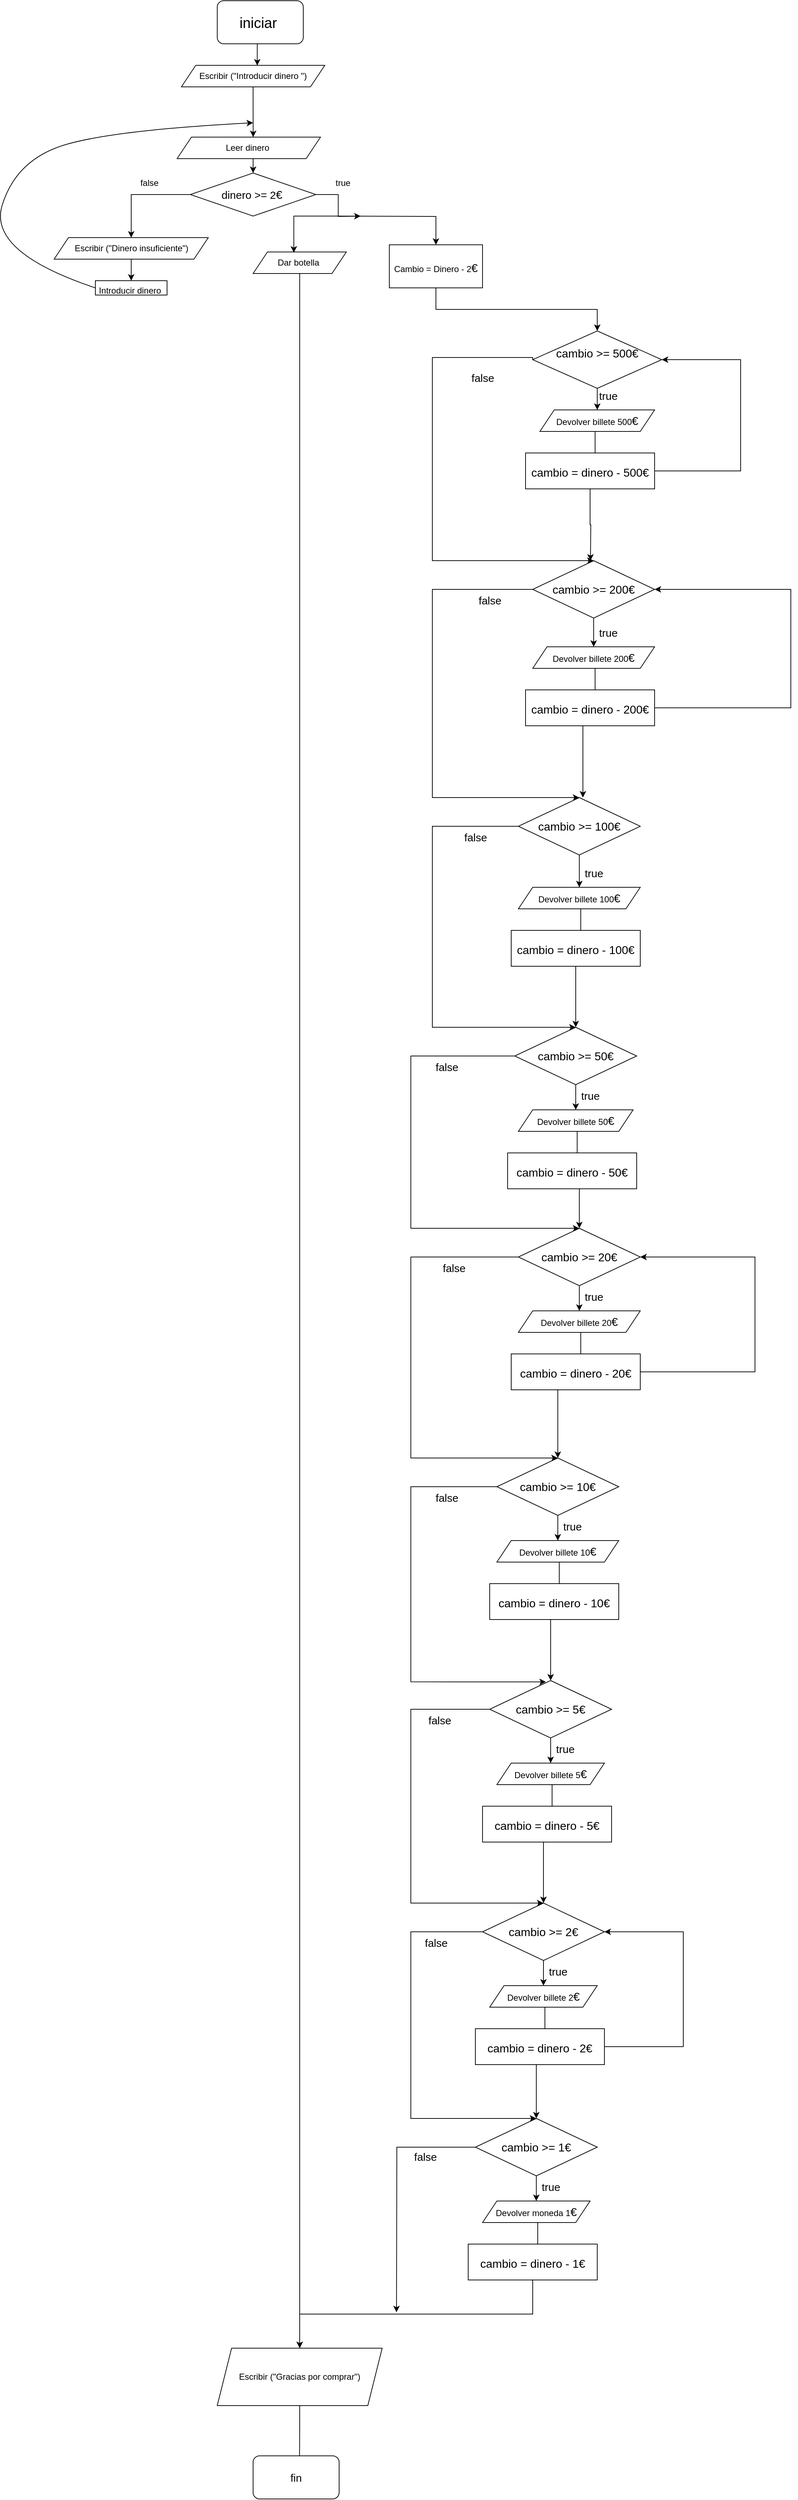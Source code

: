 <mxfile version="20.3.3" type="github">
  <diagram id="sttQ9vXUCq9UvJe0Id4P" name="Página-1">
    <mxGraphModel dx="981" dy="1677" grid="1" gridSize="10" guides="1" tooltips="1" connect="1" arrows="1" fold="1" page="1" pageScale="1" pageWidth="827" pageHeight="1169" math="0" shadow="0">
      <root>
        <mxCell id="0" />
        <mxCell id="1" parent="0" />
        <mxCell id="5afcZ3_Ja8RxjOa46S36-48" style="edgeStyle=orthogonalEdgeStyle;rounded=0;orthogonalLoop=1;jettySize=auto;html=1;exitX=0.5;exitY=1;exitDx=0;exitDy=0;entryX=0.529;entryY=0.01;entryDx=0;entryDy=0;entryPerimeter=0;fontSize=15;" parent="1" source="cwpP_aH2PxJBFw5BAHNS-1" target="5afcZ3_Ja8RxjOa46S36-45" edge="1">
          <mxGeometry relative="1" as="geometry" />
        </mxCell>
        <mxCell id="cwpP_aH2PxJBFw5BAHNS-1" value="&lt;font style=&quot;font-size: 20px;&quot;&gt;iniciar&amp;nbsp;&lt;/font&gt;" style="rounded=1;whiteSpace=wrap;html=1;" parent="1" vertex="1">
          <mxGeometry x="370" y="-80" width="120" height="60" as="geometry" />
        </mxCell>
        <mxCell id="5afcZ3_Ja8RxjOa46S36-56" style="edgeStyle=orthogonalEdgeStyle;rounded=0;orthogonalLoop=1;jettySize=auto;html=1;exitX=0.5;exitY=1;exitDx=0;exitDy=0;entryX=0.5;entryY=0;entryDx=0;entryDy=0;fontSize=15;" parent="1" source="cwpP_aH2PxJBFw5BAHNS-3" target="5afcZ3_Ja8RxjOa46S36-55" edge="1">
          <mxGeometry relative="1" as="geometry" />
        </mxCell>
        <mxCell id="cwpP_aH2PxJBFw5BAHNS-3" value="Leer dinero&amp;nbsp;" style="shape=parallelogram;perimeter=parallelogramPerimeter;whiteSpace=wrap;html=1;fixedSize=1;" parent="1" vertex="1">
          <mxGeometry x="314" y="110" width="200" height="30" as="geometry" />
        </mxCell>
        <mxCell id="5afcZ3_Ja8RxjOa46S36-2" style="edgeStyle=orthogonalEdgeStyle;rounded=0;orthogonalLoop=1;jettySize=auto;html=1;exitX=0.5;exitY=1;exitDx=0;exitDy=0;entryX=0.437;entryY=0.033;entryDx=0;entryDy=0;entryPerimeter=0;" parent="1" target="5afcZ3_Ja8RxjOa46S36-1" edge="1">
          <mxGeometry relative="1" as="geometry">
            <mxPoint x="535" y="220" as="sourcePoint" />
            <Array as="points">
              <mxPoint x="477" y="220" />
            </Array>
          </mxGeometry>
        </mxCell>
        <mxCell id="5afcZ3_Ja8RxjOa46S36-4" style="edgeStyle=orthogonalEdgeStyle;rounded=0;orthogonalLoop=1;jettySize=auto;html=1;exitX=0.5;exitY=1;exitDx=0;exitDy=0;entryX=0.5;entryY=0;entryDx=0;entryDy=0;" parent="1" target="5afcZ3_Ja8RxjOa46S36-3" edge="1">
          <mxGeometry relative="1" as="geometry">
            <mxPoint x="535" y="220" as="sourcePoint" />
          </mxGeometry>
        </mxCell>
        <mxCell id="cwpP_aH2PxJBFw5BAHNS-13" value="&lt;span style=&quot;font-size: 12px;&quot;&gt;true&lt;/span&gt;" style="text;html=1;align=center;verticalAlign=middle;resizable=0;points=[];autosize=1;strokeColor=none;fillColor=none;fontSize=20;" parent="1" vertex="1">
          <mxGeometry x="525" y="150" width="40" height="40" as="geometry" />
        </mxCell>
        <mxCell id="cwpP_aH2PxJBFw5BAHNS-14" value="&lt;span style=&quot;font-size: 12px;&quot;&gt;false&lt;/span&gt;" style="text;html=1;align=center;verticalAlign=middle;resizable=0;points=[];autosize=1;strokeColor=none;fillColor=none;fontSize=20;" parent="1" vertex="1">
          <mxGeometry x="250" y="150" width="50" height="40" as="geometry" />
        </mxCell>
        <mxCell id="cwpP_aH2PxJBFw5BAHNS-23" style="edgeStyle=orthogonalEdgeStyle;rounded=0;orthogonalLoop=1;jettySize=auto;html=1;exitX=0.5;exitY=1;exitDx=0;exitDy=0;entryX=0.5;entryY=0;entryDx=0;entryDy=0;fontSize=12;" parent="1" source="cwpP_aH2PxJBFw5BAHNS-19" target="cwpP_aH2PxJBFw5BAHNS-22" edge="1">
          <mxGeometry relative="1" as="geometry" />
        </mxCell>
        <mxCell id="cwpP_aH2PxJBFw5BAHNS-19" value="Escribir (&quot;Dinero insuficiente&quot;)" style="shape=parallelogram;perimeter=parallelogramPerimeter;whiteSpace=wrap;html=1;fixedSize=1;fontSize=12;" parent="1" vertex="1">
          <mxGeometry x="142.5" y="250" width="215" height="30" as="geometry" />
        </mxCell>
        <mxCell id="cwpP_aH2PxJBFw5BAHNS-22" value="&lt;span style=&quot;font-size: 12px;&quot;&gt;Introducir dinero&amp;nbsp;&lt;/span&gt;" style="rounded=0;whiteSpace=wrap;html=1;fontSize=20;" parent="1" vertex="1">
          <mxGeometry x="200" y="310" width="100" height="20" as="geometry" />
        </mxCell>
        <mxCell id="cwpP_aH2PxJBFw5BAHNS-24" value="" style="curved=1;endArrow=classic;html=1;rounded=0;fontSize=12;exitX=0;exitY=0.5;exitDx=0;exitDy=0;" parent="1" source="cwpP_aH2PxJBFw5BAHNS-22" edge="1">
          <mxGeometry width="50" height="50" relative="1" as="geometry">
            <mxPoint x="320" y="280" as="sourcePoint" />
            <mxPoint x="420" y="90" as="targetPoint" />
            <Array as="points">
              <mxPoint x="50" y="270" />
              <mxPoint x="90" y="140" />
              <mxPoint x="230" y="100" />
            </Array>
          </mxGeometry>
        </mxCell>
        <mxCell id="5afcZ3_Ja8RxjOa46S36-125" style="edgeStyle=orthogonalEdgeStyle;rounded=0;orthogonalLoop=1;jettySize=auto;html=1;exitX=0.5;exitY=1;exitDx=0;exitDy=0;entryX=0.5;entryY=0;entryDx=0;entryDy=0;fontSize=15;" parent="1" source="5afcZ3_Ja8RxjOa46S36-1" target="5afcZ3_Ja8RxjOa46S36-124" edge="1">
          <mxGeometry relative="1" as="geometry" />
        </mxCell>
        <mxCell id="5afcZ3_Ja8RxjOa46S36-1" value="Dar botella&amp;nbsp;" style="shape=parallelogram;perimeter=parallelogramPerimeter;whiteSpace=wrap;html=1;fixedSize=1;fontSize=12;" parent="1" vertex="1">
          <mxGeometry x="420" y="270" width="130" height="30" as="geometry" />
        </mxCell>
        <mxCell id="XRcD0gCvV3EUyMwtz9QI-1" style="edgeStyle=orthogonalEdgeStyle;rounded=0;orthogonalLoop=1;jettySize=auto;html=1;exitX=0.5;exitY=1;exitDx=0;exitDy=0;entryX=0.5;entryY=0;entryDx=0;entryDy=0;" edge="1" parent="1" source="5afcZ3_Ja8RxjOa46S36-3" target="5afcZ3_Ja8RxjOa46S36-60">
          <mxGeometry relative="1" as="geometry" />
        </mxCell>
        <mxCell id="5afcZ3_Ja8RxjOa46S36-3" value="&lt;span style=&quot;font-size: 12px;&quot;&gt;Cambio = Dinero - 2&lt;/span&gt;&lt;span style=&quot;font-family: Arial; font-size: 16px;&quot;&gt;€&lt;/span&gt;" style="rounded=0;whiteSpace=wrap;html=1;fontSize=20;" parent="1" vertex="1">
          <mxGeometry x="610" y="260" width="130" height="60" as="geometry" />
        </mxCell>
        <mxCell id="5afcZ3_Ja8RxjOa46S36-54" style="edgeStyle=orthogonalEdgeStyle;rounded=0;orthogonalLoop=1;jettySize=auto;html=1;exitX=0.5;exitY=1;exitDx=0;exitDy=0;entryX=0.539;entryY=0.186;entryDx=0;entryDy=0;entryPerimeter=0;fontSize=15;" parent="1" source="5afcZ3_Ja8RxjOa46S36-39" target="5afcZ3_Ja8RxjOa46S36-49" edge="1">
          <mxGeometry relative="1" as="geometry" />
        </mxCell>
        <mxCell id="5afcZ3_Ja8RxjOa46S36-39" value="Devolver billete 500&lt;span style=&quot;font-family: Arial; font-size: 16px;&quot;&gt;€&lt;/span&gt;" style="shape=parallelogram;perimeter=parallelogramPerimeter;whiteSpace=wrap;html=1;fixedSize=1;fontSize=12;" parent="1" vertex="1">
          <mxGeometry x="820" y="490" width="160" height="30" as="geometry" />
        </mxCell>
        <mxCell id="5afcZ3_Ja8RxjOa46S36-47" style="edgeStyle=orthogonalEdgeStyle;rounded=0;orthogonalLoop=1;jettySize=auto;html=1;exitX=0.5;exitY=1;exitDx=0;exitDy=0;fontSize=15;" parent="1" source="5afcZ3_Ja8RxjOa46S36-45" edge="1">
          <mxGeometry relative="1" as="geometry">
            <mxPoint x="420.143" y="110" as="targetPoint" />
          </mxGeometry>
        </mxCell>
        <mxCell id="5afcZ3_Ja8RxjOa46S36-45" value="Escribir (&quot;Introducir dinero &quot;)" style="shape=parallelogram;perimeter=parallelogramPerimeter;whiteSpace=wrap;html=1;fixedSize=1;" parent="1" vertex="1">
          <mxGeometry x="320" y="10" width="200" height="30" as="geometry" />
        </mxCell>
        <mxCell id="5afcZ3_Ja8RxjOa46S36-129" style="edgeStyle=orthogonalEdgeStyle;rounded=0;orthogonalLoop=1;jettySize=auto;html=1;exitX=0.5;exitY=1;exitDx=0;exitDy=0;fontSize=15;" parent="1" source="5afcZ3_Ja8RxjOa46S36-49" edge="1">
          <mxGeometry relative="1" as="geometry">
            <mxPoint x="890.529" y="700" as="targetPoint" />
          </mxGeometry>
        </mxCell>
        <mxCell id="XRcD0gCvV3EUyMwtz9QI-2" style="edgeStyle=orthogonalEdgeStyle;rounded=0;orthogonalLoop=1;jettySize=auto;html=1;exitX=1;exitY=0.5;exitDx=0;exitDy=0;entryX=1;entryY=0.5;entryDx=0;entryDy=0;" edge="1" parent="1" source="5afcZ3_Ja8RxjOa46S36-49" target="5afcZ3_Ja8RxjOa46S36-60">
          <mxGeometry relative="1" as="geometry">
            <Array as="points">
              <mxPoint x="1100" y="575" />
              <mxPoint x="1100" y="420" />
            </Array>
          </mxGeometry>
        </mxCell>
        <mxCell id="5afcZ3_Ja8RxjOa46S36-49" value="&lt;span id=&quot;docs-internal-guid-c6372280-7fff-ea43-9687-3bab6734c77f&quot;&gt;&lt;span style=&quot;font-size: 12pt; font-family: Arial; background-color: transparent; font-variant-numeric: normal; font-variant-east-asian: normal; vertical-align: baseline;&quot;&gt;cambio = dinero - 500&lt;/span&gt;&lt;/span&gt;&lt;span style=&quot;font-family: Arial; font-size: 16px;&quot;&gt;€&lt;/span&gt;" style="rounded=0;whiteSpace=wrap;html=1;fontSize=20;" parent="1" vertex="1">
          <mxGeometry x="800" y="550" width="180" height="50" as="geometry" />
        </mxCell>
        <mxCell id="5afcZ3_Ja8RxjOa46S36-57" style="edgeStyle=orthogonalEdgeStyle;rounded=0;orthogonalLoop=1;jettySize=auto;html=1;exitX=1;exitY=0.5;exitDx=0;exitDy=0;fontSize=15;" parent="1" source="5afcZ3_Ja8RxjOa46S36-55" edge="1">
          <mxGeometry relative="1" as="geometry">
            <mxPoint x="570" y="220" as="targetPoint" />
          </mxGeometry>
        </mxCell>
        <mxCell id="5afcZ3_Ja8RxjOa46S36-59" style="edgeStyle=orthogonalEdgeStyle;rounded=0;orthogonalLoop=1;jettySize=auto;html=1;exitX=0;exitY=0.5;exitDx=0;exitDy=0;entryX=0.5;entryY=0;entryDx=0;entryDy=0;fontSize=15;" parent="1" source="5afcZ3_Ja8RxjOa46S36-55" target="cwpP_aH2PxJBFw5BAHNS-19" edge="1">
          <mxGeometry relative="1" as="geometry" />
        </mxCell>
        <mxCell id="5afcZ3_Ja8RxjOa46S36-55" value="dinero &amp;gt;= 2&lt;span style=&quot;font-family: Arial; font-size: 16px;&quot;&gt;€&lt;/span&gt;&amp;nbsp;" style="rhombus;whiteSpace=wrap;html=1;fontSize=15;" parent="1" vertex="1">
          <mxGeometry x="332.5" y="160" width="175" height="60" as="geometry" />
        </mxCell>
        <mxCell id="5afcZ3_Ja8RxjOa46S36-64" style="edgeStyle=orthogonalEdgeStyle;rounded=0;orthogonalLoop=1;jettySize=auto;html=1;exitX=0.5;exitY=1;exitDx=0;exitDy=0;entryX=0.5;entryY=0;entryDx=0;entryDy=0;fontSize=15;" parent="1" source="5afcZ3_Ja8RxjOa46S36-60" target="5afcZ3_Ja8RxjOa46S36-39" edge="1">
          <mxGeometry relative="1" as="geometry" />
        </mxCell>
        <mxCell id="5afcZ3_Ja8RxjOa46S36-138" style="edgeStyle=orthogonalEdgeStyle;rounded=0;orthogonalLoop=1;jettySize=auto;html=1;exitX=0;exitY=0.5;exitDx=0;exitDy=0;fontSize=15;entryX=0.5;entryY=0;entryDx=0;entryDy=0;" parent="1" source="5afcZ3_Ja8RxjOa46S36-60" target="5afcZ3_Ja8RxjOa46S36-69" edge="1">
          <mxGeometry relative="1" as="geometry">
            <mxPoint x="690" y="790" as="targetPoint" />
            <Array as="points">
              <mxPoint x="670" y="417" />
              <mxPoint x="670" y="700" />
            </Array>
          </mxGeometry>
        </mxCell>
        <mxCell id="5afcZ3_Ja8RxjOa46S36-60" value="&lt;span style=&quot;font-family: Arial; font-size: 16px;&quot;&gt;cambio &amp;gt;= 500&lt;/span&gt;&lt;span id=&quot;docs-internal-guid-7b3b31d9-7fff-f5a7-69d7-16451cbd66a6&quot;&gt;&lt;span style=&quot;font-size: 12pt; font-family: Arial; background-color: transparent; font-variant-numeric: normal; font-variant-east-asian: normal; vertical-align: baseline;&quot;&gt;€&lt;/span&gt;&lt;/span&gt;&lt;span style=&quot;font-family: Arial; font-size: 16px;&quot;&gt;&lt;br&gt;&lt;/span&gt;&lt;span style=&quot;color: rgba(0, 0, 0, 0); font-family: monospace; font-size: 0px; text-align: start;&quot;&gt;%3CmxGraphModel%3E%3Croot%3E%3CmxCell%20id%3D%220%22%2F%3E%3CmxCell%20id%3D%221%22%20parent%3D%220%22%2F%3E%3CmxCell%20id%3D%222%22%20style%3D%22edgeStyle%3DorthogonalEdgeStyle%3Brounded%3D0%3BorthogonalLoop%3D1%3BjettySize%3Dauto%3Bhtml%3D1%3BexitX%3D0.5%3BexitY%3D1%3BexitDx%3D0%3BexitDy%3D0%3BentryX%3D0.539%3BentryY%3D0.186%3BentryDx%3D0%3BentryDy%3D0%3BentryPerimeter%3D0%3BfontSize%3D15%3B%22%20edge%3D%221%22%20source%3D%223%22%20target%3D%224%22%20parent%3D%221%22%3E%3CmxGeometry%20relative%3D%221%22%20as%3D%22geometry%22%2F%3E%3C%2FmxCell%3E%3CmxCell%20id%3D%223%22%20value%3D%22Devolver%20billete%2050%22%20style%3D%22shape%3Dparallelogram%3Bperimeter%3DparallelogramPerimeter%3BwhiteSpace%3Dwrap%3Bhtml%3D1%3BfixedSize%3D1%3BfontSize%3D12%3B%22%20vertex%3D%221%22%20parent%3D%221%22%3E%3CmxGeometry%20x%3D%22760%22%20y%3D%222725%22%20width%3D%22130%22%20height%3D%2230%22%20as%3D%22geometry%22%2F%3E%3C%2FmxCell%3E%3CmxCell%20id%3D%224%22%20value%3D%22%26lt%3Bspan%20id%3D%26quot%3Bdocs-internal-guid-c6372280-7fff-ea43-9687-3bab6734c77f%26quot%3B%26gt%3B%26lt%3Bspan%20style%3D%26quot%3Bfont-size%3A%2012pt%3B%20font-family%3A%20Arial%3B%20background-color%3A%20transparent%3B%20font-variant-numeric%3A%20normal%3B%20font-variant-east-asian%3A%20normal%3B%20vertical-align%3A%20baseline%3B%26quot%3B%26gt%3Bcambio%20%3D%20dinero%20-%2050%26lt%3B%2Fspan%26gt%3B%26lt%3B%2Fspan%26gt%3B%22%20style%3D%22rounded%3D0%3BwhiteSpace%3Dwrap%3Bhtml%3D1%3BfontSize%3D20%3B%22%20vertex%3D%221%22%20parent%3D%221%22%3E%3CmxGeometry%20x%3D%22730%22%20y%3D%222785%22%20width%3D%22180%22%20height%3D%2250%22%20as%3D%22geometry%22%2F%3E%3C%2FmxCell%3E%3CmxCell%20id%3D%225%22%20style%3D%22edgeStyle%3DorthogonalEdgeStyle%3Brounded%3D0%3BorthogonalLoop%3D1%3BjettySize%3Dauto%3Bhtml%3D1%3BexitX%3D0.5%3BexitY%3D1%3BexitDx%3D0%3BexitDy%3D0%3BentryX%3D0.5%3BentryY%3D0%3BentryDx%3D0%3BentryDy%3D0%3BfontSize%3D15%3B%22%20edge%3D%221%22%20source%3D%226%22%20target%3D%223%22%20parent%3D%221%22%3E%3CmxGeometry%20relative%3D%221%22%20as%3D%22geometry%22%2F%3E%3C%2FmxCell%3E%3CmxCell%20id%3D%226%22%20value%3D%22%26lt%3Bspan%20style%3D%26quot%3Bfont-family%3A%20Arial%3B%20font-size%3A%2016px%3B%26quot%3B%26gt%3Bcambio%20%26amp%3Bgt%3B%3D%2050%26lt%3B%2Fspan%26gt%3B%22%20style%3D%22rhombus%3BwhiteSpace%3Dwrap%3Bhtml%3D1%3BfontSize%3D15%3B%22%20vertex%3D%221%22%20parent%3D%221%22%3E%3CmxGeometry%20x%3D%22740%22%20y%3D%222610%22%20width%3D%22170%22%20height%3D%2280%22%20as%3D%22geometry%22%2F%3E%3C%2FmxCell%3E%3CmxCell%20id%3D%227%22%20value%3D%22true%22%20style%3D%22text%3Bhtml%3D1%3Balign%3Dcenter%3BverticalAlign%3Dmiddle%3Bresizable%3D0%3Bpoints%3D%5B%5D%3Bautosize%3D1%3BstrokeColor%3Dnone%3BfillColor%3Dnone%3BfontSize%3D15%3B%22%20vertex%3D%221%22%20parent%3D%221%22%3E%3CmxGeometry%20x%3D%22820%22%20y%3D%222690%22%20width%3D%2250%22%20height%3D%2230%22%20as%3D%22geometry%22%2F%3E%3C%2FmxCell%3E%3C%2Froot%3E%3C%2FmxGraphModel%3E&lt;/span&gt;&lt;span style=&quot;color: rgba(0, 0, 0, 0); font-family: monospace; font-size: 0px; text-align: start;&quot;&gt;%3CmxGraphModel%3E%3Croot%3E%3CmxCell%20id%3D%220%22%2F%3E%3CmxCell%20id%3D%221%22%20parent%3D%220%22%2F%3E%3CmxCell%20id%3D%222%22%20style%3D%22edgeStyle%3DorthogonalEdgeStyle%3Brounded%3D0%3BorthogonalLoop%3D1%3BjettySize%3Dauto%3Bhtml%3D1%3BexitX%3D0.5%3BexitY%3D1%3BexitDx%3D0%3BexitDy%3D0%3BentryX%3D0.539%3BentryY%3D0.186%3BentryDx%3D0%3BentryDy%3D0%3BentryPerimeter%3D0%3BfontSize%3D15%3B%22%20edge%3D%221%22%20source%3D%223%22%20target%3D%224%22%20parent%3D%221%22%3E%3CmxGeometry%20relative%3D%221%22%20as%3D%22geometry%22%2F%3E%3C%2FmxCell%3E%3CmxCell%20id%3D%223%22%20value%3D%22Devolver%20billete%2050%22%20style%3D%22shape%3Dparallelogram%3Bperimeter%3DparallelogramPerimeter%3BwhiteSpace%3Dwrap%3Bhtml%3D1%3BfixedSize%3D1%3BfontSize%3D12%3B%22%20vertex%3D%221%22%20parent%3D%221%22%3E%3CmxGeometry%20x%3D%22760%22%20y%3D%222725%22%20width%3D%22130%22%20height%3D%2230%22%20as%3D%22geometry%22%2F%3E%3C%2FmxCell%3E%3CmxCell%20id%3D%224%22%20value%3D%22%26lt%3Bspan%20id%3D%26quot%3Bdocs-internal-guid-c6372280-7fff-ea43-9687-3bab6734c77f%26quot%3B%26gt%3B%26lt%3Bspan%20style%3D%26quot%3Bfont-size%3A%2012pt%3B%20font-family%3A%20Arial%3B%20background-color%3A%20transparent%3B%20font-variant-numeric%3A%20normal%3B%20font-variant-east-asian%3A%20normal%3B%20vertical-align%3A%20baseline%3B%26quot%3B%26gt%3Bcambio%20%3D%20dinero%20-%2050%26lt%3B%2Fspan%26gt%3B%26lt%3B%2Fspan%26gt%3B%22%20style%3D%22rounded%3D0%3BwhiteSpace%3Dwrap%3Bhtml%3D1%3BfontSize%3D20%3B%22%20vertex%3D%221%22%20parent%3D%221%22%3E%3CmxGeometry%20x%3D%22730%22%20y%3D%222785%22%20width%3D%22180%22%20height%3D%2250%22%20as%3D%22geometry%22%2F%3E%3C%2FmxCell%3E%3CmxCell%20id%3D%225%22%20style%3D%22edgeStyle%3DorthogonalEdgeStyle%3Brounded%3D0%3BorthogonalLoop%3D1%3BjettySize%3Dauto%3Bhtml%3D1%3BexitX%3D0.5%3BexitY%3D1%3BexitDx%3D0%3BexitDy%3D0%3BentryX%3D0.5%3BentryY%3D0%3BentryDx%3D0%3BentryDy%3D0%3BfontSize%3D15%3B%22%20edge%3D%221%22%20source%3D%226%22%20target%3D%223%22%20parent%3D%221%22%3E%3CmxGeometry%20relative%3D%221%22%20as%3D%22geometry%22%2F%3E%3C%2FmxCell%3E%3CmxCell%20id%3D%226%22%20value%3D%22%26lt%3Bspan%20style%3D%26quot%3Bfont-family%3A%20Arial%3B%20font-size%3A%2016px%3B%26quot%3B%26gt%3Bcambio%20%26amp%3Bgt%3B%3D%2050%26lt%3B%2Fspan%26gt%3B%22%20style%3D%22rhombus%3BwhiteSpace%3Dwrap%3Bhtml%3D1%3BfontSize%3D15%3B%22%20vertex%3D%221%22%20parent%3D%221%22%3E%3CmxGeometry%20x%3D%22740%22%20y%3D%222610%22%20width%3D%22170%22%20height%3D%2280%22%20as%3D%22geometry%22%2F%3E%3C%2FmxCell%3E%3CmxCell%20id%3D%227%22%20value%3D%22true%22%20style%3D%22text%3Bhtml%3D1%3Balign%3Dcenter%3BverticalAlign%3Dmiddle%3Bresizable%3D0%3Bpoints%3D%5B%5D%3Bautosize%3D1%3BstrokeColor%3Dnone%3BfillColor%3Dnone%3BfontSize%3D15%3B%22%20vertex%3D%221%22%20parent%3D%221%22%3E%3CmxGeometry%20x%3D%22820%22%20y%3D%222690%22%20width%3D%2250%22%20height%3D%2230%22%20as%3D%22geometry%22%2F%3E%3C%2FmxCell%3E%3C%2Froot%3E%3C%2FmxGraphModel%3E&lt;/span&gt;" style="rhombus;whiteSpace=wrap;html=1;fontSize=15;" parent="1" vertex="1">
          <mxGeometry x="810" y="380" width="180" height="80" as="geometry" />
        </mxCell>
        <mxCell id="5afcZ3_Ja8RxjOa46S36-63" value="true" style="text;html=1;align=center;verticalAlign=middle;resizable=0;points=[];autosize=1;strokeColor=none;fillColor=none;fontSize=15;" parent="1" vertex="1">
          <mxGeometry x="890" y="455" width="50" height="30" as="geometry" />
        </mxCell>
        <mxCell id="5afcZ3_Ja8RxjOa46S36-65" style="edgeStyle=orthogonalEdgeStyle;rounded=0;orthogonalLoop=1;jettySize=auto;html=1;exitX=0.5;exitY=1;exitDx=0;exitDy=0;entryX=0.539;entryY=0.186;entryDx=0;entryDy=0;entryPerimeter=0;fontSize=15;" parent="1" source="5afcZ3_Ja8RxjOa46S36-66" target="5afcZ3_Ja8RxjOa46S36-67" edge="1">
          <mxGeometry relative="1" as="geometry" />
        </mxCell>
        <mxCell id="5afcZ3_Ja8RxjOa46S36-66" value="Devolver billete 200&lt;span style=&quot;font-family: Arial; font-size: 16px;&quot;&gt;€&lt;/span&gt;" style="shape=parallelogram;perimeter=parallelogramPerimeter;whiteSpace=wrap;html=1;fixedSize=1;fontSize=12;" parent="1" vertex="1">
          <mxGeometry x="810" y="820" width="170" height="30" as="geometry" />
        </mxCell>
        <mxCell id="5afcZ3_Ja8RxjOa46S36-120" style="edgeStyle=orthogonalEdgeStyle;rounded=0;orthogonalLoop=1;jettySize=auto;html=1;exitX=1;exitY=0.5;exitDx=0;exitDy=0;entryX=1;entryY=0.5;entryDx=0;entryDy=0;fontSize=15;" parent="1" source="5afcZ3_Ja8RxjOa46S36-67" target="5afcZ3_Ja8RxjOa46S36-69" edge="1">
          <mxGeometry relative="1" as="geometry">
            <Array as="points">
              <mxPoint x="1170" y="905" />
              <mxPoint x="1170" y="740" />
            </Array>
          </mxGeometry>
        </mxCell>
        <mxCell id="5afcZ3_Ja8RxjOa46S36-131" style="edgeStyle=orthogonalEdgeStyle;rounded=0;orthogonalLoop=1;jettySize=auto;html=1;exitX=0.5;exitY=1;exitDx=0;exitDy=0;fontSize=15;" parent="1" source="5afcZ3_Ja8RxjOa46S36-67" edge="1">
          <mxGeometry relative="1" as="geometry">
            <mxPoint x="880.0" y="1030" as="targetPoint" />
            <Array as="points">
              <mxPoint x="880" y="930" />
            </Array>
          </mxGeometry>
        </mxCell>
        <mxCell id="5afcZ3_Ja8RxjOa46S36-67" value="&lt;span id=&quot;docs-internal-guid-c6372280-7fff-ea43-9687-3bab6734c77f&quot;&gt;&lt;span style=&quot;font-size: 12pt; font-family: Arial; background-color: transparent; font-variant-numeric: normal; font-variant-east-asian: normal; vertical-align: baseline;&quot;&gt;cambio = dinero - 200&lt;/span&gt;&lt;/span&gt;&lt;span style=&quot;font-family: Arial; font-size: 16px;&quot;&gt;€&lt;/span&gt;" style="rounded=0;whiteSpace=wrap;html=1;fontSize=20;" parent="1" vertex="1">
          <mxGeometry x="800" y="880" width="180" height="50" as="geometry" />
        </mxCell>
        <mxCell id="5afcZ3_Ja8RxjOa46S36-68" style="edgeStyle=orthogonalEdgeStyle;rounded=0;orthogonalLoop=1;jettySize=auto;html=1;exitX=0.5;exitY=1;exitDx=0;exitDy=0;entryX=0.5;entryY=0;entryDx=0;entryDy=0;fontSize=15;" parent="1" source="5afcZ3_Ja8RxjOa46S36-69" target="5afcZ3_Ja8RxjOa46S36-66" edge="1">
          <mxGeometry relative="1" as="geometry" />
        </mxCell>
        <mxCell id="5afcZ3_Ja8RxjOa46S36-140" style="edgeStyle=orthogonalEdgeStyle;rounded=0;orthogonalLoop=1;jettySize=auto;html=1;exitX=0;exitY=0.5;exitDx=0;exitDy=0;entryX=0.5;entryY=0;entryDx=0;entryDy=0;fontSize=15;" parent="1" source="5afcZ3_Ja8RxjOa46S36-69" target="5afcZ3_Ja8RxjOa46S36-75" edge="1">
          <mxGeometry relative="1" as="geometry">
            <Array as="points">
              <mxPoint x="670" y="740" />
              <mxPoint x="670" y="1030" />
            </Array>
          </mxGeometry>
        </mxCell>
        <mxCell id="5afcZ3_Ja8RxjOa46S36-69" value="&lt;span style=&quot;font-family: Arial; font-size: 16px;&quot;&gt;cambio &amp;gt;= 200&lt;/span&gt;&lt;span style=&quot;font-family: Arial; font-size: 16px;&quot;&gt;€&lt;/span&gt;" style="rhombus;whiteSpace=wrap;html=1;fontSize=15;" parent="1" vertex="1">
          <mxGeometry x="810" y="700" width="170" height="80" as="geometry" />
        </mxCell>
        <mxCell id="5afcZ3_Ja8RxjOa46S36-70" value="true" style="text;html=1;align=center;verticalAlign=middle;resizable=0;points=[];autosize=1;strokeColor=none;fillColor=none;fontSize=15;" parent="1" vertex="1">
          <mxGeometry x="890" y="785" width="50" height="30" as="geometry" />
        </mxCell>
        <mxCell id="5afcZ3_Ja8RxjOa46S36-71" style="edgeStyle=orthogonalEdgeStyle;rounded=0;orthogonalLoop=1;jettySize=auto;html=1;exitX=0.5;exitY=1;exitDx=0;exitDy=0;entryX=0.539;entryY=0.186;entryDx=0;entryDy=0;entryPerimeter=0;fontSize=15;" parent="1" source="5afcZ3_Ja8RxjOa46S36-72" target="5afcZ3_Ja8RxjOa46S36-73" edge="1">
          <mxGeometry relative="1" as="geometry" />
        </mxCell>
        <mxCell id="5afcZ3_Ja8RxjOa46S36-72" value="Devolver billete 100&lt;span style=&quot;font-family: Arial; font-size: 16px;&quot;&gt;€&lt;/span&gt;" style="shape=parallelogram;perimeter=parallelogramPerimeter;whiteSpace=wrap;html=1;fixedSize=1;fontSize=12;" parent="1" vertex="1">
          <mxGeometry x="790" y="1155" width="170" height="30" as="geometry" />
        </mxCell>
        <mxCell id="5afcZ3_Ja8RxjOa46S36-132" style="edgeStyle=orthogonalEdgeStyle;rounded=0;orthogonalLoop=1;jettySize=auto;html=1;exitX=0.5;exitY=1;exitDx=0;exitDy=0;fontSize=15;" parent="1" source="5afcZ3_Ja8RxjOa46S36-73" target="5afcZ3_Ja8RxjOa46S36-81" edge="1">
          <mxGeometry relative="1" as="geometry">
            <mxPoint x="870.529" y="1340" as="targetPoint" />
          </mxGeometry>
        </mxCell>
        <mxCell id="5afcZ3_Ja8RxjOa46S36-73" value="&lt;span id=&quot;docs-internal-guid-c6372280-7fff-ea43-9687-3bab6734c77f&quot;&gt;&lt;span style=&quot;font-size: 12pt; font-family: Arial; background-color: transparent; font-variant-numeric: normal; font-variant-east-asian: normal; vertical-align: baseline;&quot;&gt;cambio = dinero - 100&lt;/span&gt;&lt;/span&gt;&lt;span style=&quot;font-family: Arial; font-size: 16px;&quot;&gt;€&lt;/span&gt;" style="rounded=0;whiteSpace=wrap;html=1;fontSize=20;" parent="1" vertex="1">
          <mxGeometry x="780" y="1215" width="180" height="50" as="geometry" />
        </mxCell>
        <mxCell id="5afcZ3_Ja8RxjOa46S36-74" style="edgeStyle=orthogonalEdgeStyle;rounded=0;orthogonalLoop=1;jettySize=auto;html=1;exitX=0.5;exitY=1;exitDx=0;exitDy=0;entryX=0.5;entryY=0;entryDx=0;entryDy=0;fontSize=15;" parent="1" source="5afcZ3_Ja8RxjOa46S36-75" target="5afcZ3_Ja8RxjOa46S36-72" edge="1">
          <mxGeometry relative="1" as="geometry" />
        </mxCell>
        <mxCell id="5afcZ3_Ja8RxjOa46S36-141" style="edgeStyle=orthogonalEdgeStyle;rounded=0;orthogonalLoop=1;jettySize=auto;html=1;exitX=0;exitY=0.5;exitDx=0;exitDy=0;entryX=0.5;entryY=0;entryDx=0;entryDy=0;fontSize=15;" parent="1" source="5afcZ3_Ja8RxjOa46S36-75" target="5afcZ3_Ja8RxjOa46S36-81" edge="1">
          <mxGeometry relative="1" as="geometry">
            <Array as="points">
              <mxPoint x="670" y="1070" />
              <mxPoint x="670" y="1350" />
            </Array>
          </mxGeometry>
        </mxCell>
        <mxCell id="5afcZ3_Ja8RxjOa46S36-75" value="&lt;span style=&quot;font-family: Arial; font-size: 16px;&quot;&gt;cambio &amp;gt;= 100&lt;/span&gt;&lt;span style=&quot;font-family: Arial; font-size: 16px;&quot;&gt;€&lt;/span&gt;" style="rhombus;whiteSpace=wrap;html=1;fontSize=15;" parent="1" vertex="1">
          <mxGeometry x="790" y="1030" width="170" height="80" as="geometry" />
        </mxCell>
        <mxCell id="5afcZ3_Ja8RxjOa46S36-76" value="true" style="text;html=1;align=center;verticalAlign=middle;resizable=0;points=[];autosize=1;strokeColor=none;fillColor=none;fontSize=15;" parent="1" vertex="1">
          <mxGeometry x="870" y="1120" width="50" height="30" as="geometry" />
        </mxCell>
        <mxCell id="5afcZ3_Ja8RxjOa46S36-77" style="edgeStyle=orthogonalEdgeStyle;rounded=0;orthogonalLoop=1;jettySize=auto;html=1;exitX=0.5;exitY=1;exitDx=0;exitDy=0;entryX=0.539;entryY=0.186;entryDx=0;entryDy=0;entryPerimeter=0;fontSize=15;" parent="1" source="5afcZ3_Ja8RxjOa46S36-78" target="5afcZ3_Ja8RxjOa46S36-79" edge="1">
          <mxGeometry relative="1" as="geometry" />
        </mxCell>
        <mxCell id="5afcZ3_Ja8RxjOa46S36-78" value="Devolver billete 50&lt;span style=&quot;font-family: Arial; font-size: 16px;&quot;&gt;€&lt;/span&gt;" style="shape=parallelogram;perimeter=parallelogramPerimeter;whiteSpace=wrap;html=1;fixedSize=1;fontSize=12;" parent="1" vertex="1">
          <mxGeometry x="790" y="1465" width="160" height="30" as="geometry" />
        </mxCell>
        <mxCell id="5afcZ3_Ja8RxjOa46S36-145" style="edgeStyle=orthogonalEdgeStyle;rounded=0;orthogonalLoop=1;jettySize=auto;html=1;exitX=0.5;exitY=1;exitDx=0;exitDy=0;entryX=0.5;entryY=0;entryDx=0;entryDy=0;fontSize=15;" parent="1" source="5afcZ3_Ja8RxjOa46S36-79" target="5afcZ3_Ja8RxjOa46S36-87" edge="1">
          <mxGeometry relative="1" as="geometry">
            <Array as="points">
              <mxPoint x="875" y="1575" />
            </Array>
          </mxGeometry>
        </mxCell>
        <mxCell id="5afcZ3_Ja8RxjOa46S36-79" value="&lt;span id=&quot;docs-internal-guid-c6372280-7fff-ea43-9687-3bab6734c77f&quot;&gt;&lt;span style=&quot;font-size: 12pt; font-family: Arial; background-color: transparent; font-variant-numeric: normal; font-variant-east-asian: normal; vertical-align: baseline;&quot;&gt;cambio = dinero - 50&lt;/span&gt;&lt;/span&gt;&lt;span style=&quot;font-family: Arial; font-size: 16px;&quot;&gt;€&lt;/span&gt;" style="rounded=0;whiteSpace=wrap;html=1;fontSize=20;" parent="1" vertex="1">
          <mxGeometry x="775" y="1525" width="180" height="50" as="geometry" />
        </mxCell>
        <mxCell id="5afcZ3_Ja8RxjOa46S36-80" style="edgeStyle=orthogonalEdgeStyle;rounded=0;orthogonalLoop=1;jettySize=auto;html=1;exitX=0.5;exitY=1;exitDx=0;exitDy=0;entryX=0.5;entryY=0;entryDx=0;entryDy=0;fontSize=15;" parent="1" source="5afcZ3_Ja8RxjOa46S36-81" target="5afcZ3_Ja8RxjOa46S36-78" edge="1">
          <mxGeometry relative="1" as="geometry" />
        </mxCell>
        <mxCell id="5afcZ3_Ja8RxjOa46S36-143" style="edgeStyle=orthogonalEdgeStyle;rounded=0;orthogonalLoop=1;jettySize=auto;html=1;exitX=0;exitY=0.5;exitDx=0;exitDy=0;entryX=0.5;entryY=0;entryDx=0;entryDy=0;fontSize=15;" parent="1" source="5afcZ3_Ja8RxjOa46S36-81" target="5afcZ3_Ja8RxjOa46S36-87" edge="1">
          <mxGeometry relative="1" as="geometry">
            <Array as="points">
              <mxPoint x="640" y="1390" />
              <mxPoint x="640" y="1630" />
            </Array>
          </mxGeometry>
        </mxCell>
        <mxCell id="5afcZ3_Ja8RxjOa46S36-81" value="&lt;span style=&quot;font-family: Arial; font-size: 16px;&quot;&gt;cambio &amp;gt;= 50&lt;/span&gt;&lt;span style=&quot;font-family: Arial; font-size: 16px;&quot;&gt;€&lt;/span&gt;" style="rhombus;whiteSpace=wrap;html=1;fontSize=15;" parent="1" vertex="1">
          <mxGeometry x="785" y="1350" width="170" height="80" as="geometry" />
        </mxCell>
        <mxCell id="5afcZ3_Ja8RxjOa46S36-82" value="true" style="text;html=1;align=center;verticalAlign=middle;resizable=0;points=[];autosize=1;strokeColor=none;fillColor=none;fontSize=15;" parent="1" vertex="1">
          <mxGeometry x="865" y="1430" width="50" height="30" as="geometry" />
        </mxCell>
        <mxCell id="5afcZ3_Ja8RxjOa46S36-83" style="edgeStyle=orthogonalEdgeStyle;rounded=0;orthogonalLoop=1;jettySize=auto;html=1;exitX=0.5;exitY=1;exitDx=0;exitDy=0;entryX=0.539;entryY=0.186;entryDx=0;entryDy=0;entryPerimeter=0;fontSize=15;" parent="1" source="5afcZ3_Ja8RxjOa46S36-84" target="5afcZ3_Ja8RxjOa46S36-85" edge="1">
          <mxGeometry relative="1" as="geometry" />
        </mxCell>
        <mxCell id="5afcZ3_Ja8RxjOa46S36-84" value="Devolver billete 20&lt;span style=&quot;font-family: Arial; font-size: 16px;&quot;&gt;€&lt;/span&gt;" style="shape=parallelogram;perimeter=parallelogramPerimeter;whiteSpace=wrap;html=1;fixedSize=1;fontSize=12;" parent="1" vertex="1">
          <mxGeometry x="790" y="1745" width="170" height="30" as="geometry" />
        </mxCell>
        <mxCell id="5afcZ3_Ja8RxjOa46S36-122" style="edgeStyle=orthogonalEdgeStyle;rounded=0;orthogonalLoop=1;jettySize=auto;html=1;exitX=1;exitY=0.5;exitDx=0;exitDy=0;entryX=1;entryY=0.5;entryDx=0;entryDy=0;fontSize=15;" parent="1" source="5afcZ3_Ja8RxjOa46S36-85" target="5afcZ3_Ja8RxjOa46S36-87" edge="1">
          <mxGeometry relative="1" as="geometry">
            <Array as="points">
              <mxPoint x="1120" y="1830" />
              <mxPoint x="1120" y="1670" />
            </Array>
          </mxGeometry>
        </mxCell>
        <mxCell id="5afcZ3_Ja8RxjOa46S36-148" style="edgeStyle=orthogonalEdgeStyle;rounded=0;orthogonalLoop=1;jettySize=auto;html=1;exitX=0.5;exitY=1;exitDx=0;exitDy=0;entryX=0.5;entryY=0;entryDx=0;entryDy=0;fontSize=15;" parent="1" source="5afcZ3_Ja8RxjOa46S36-85" target="5afcZ3_Ja8RxjOa46S36-93" edge="1">
          <mxGeometry relative="1" as="geometry">
            <Array as="points">
              <mxPoint x="845" y="1855" />
            </Array>
          </mxGeometry>
        </mxCell>
        <mxCell id="5afcZ3_Ja8RxjOa46S36-85" value="&lt;span id=&quot;docs-internal-guid-c6372280-7fff-ea43-9687-3bab6734c77f&quot;&gt;&lt;span style=&quot;font-size: 12pt; font-family: Arial; background-color: transparent; font-variant-numeric: normal; font-variant-east-asian: normal; vertical-align: baseline;&quot;&gt;cambio = dinero - 20&lt;/span&gt;&lt;/span&gt;&lt;span style=&quot;font-family: Arial; font-size: 16px;&quot;&gt;€&lt;/span&gt;" style="rounded=0;whiteSpace=wrap;html=1;fontSize=20;" parent="1" vertex="1">
          <mxGeometry x="780" y="1805" width="180" height="50" as="geometry" />
        </mxCell>
        <mxCell id="5afcZ3_Ja8RxjOa46S36-86" style="edgeStyle=orthogonalEdgeStyle;rounded=0;orthogonalLoop=1;jettySize=auto;html=1;exitX=0.5;exitY=1;exitDx=0;exitDy=0;entryX=0.5;entryY=0;entryDx=0;entryDy=0;fontSize=15;" parent="1" source="5afcZ3_Ja8RxjOa46S36-87" target="5afcZ3_Ja8RxjOa46S36-84" edge="1">
          <mxGeometry relative="1" as="geometry" />
        </mxCell>
        <mxCell id="5afcZ3_Ja8RxjOa46S36-146" style="edgeStyle=orthogonalEdgeStyle;rounded=0;orthogonalLoop=1;jettySize=auto;html=1;exitX=0;exitY=0.5;exitDx=0;exitDy=0;entryX=0.5;entryY=0;entryDx=0;entryDy=0;fontSize=15;" parent="1" source="5afcZ3_Ja8RxjOa46S36-87" target="5afcZ3_Ja8RxjOa46S36-93" edge="1">
          <mxGeometry relative="1" as="geometry">
            <Array as="points">
              <mxPoint x="640" y="1670" />
              <mxPoint x="640" y="1950" />
            </Array>
          </mxGeometry>
        </mxCell>
        <mxCell id="5afcZ3_Ja8RxjOa46S36-87" value="&lt;span style=&quot;font-family: Arial; font-size: 16px;&quot;&gt;cambio &amp;gt;= 20&lt;/span&gt;&lt;span style=&quot;font-family: Arial; font-size: 16px;&quot;&gt;€&lt;/span&gt;" style="rhombus;whiteSpace=wrap;html=1;fontSize=15;" parent="1" vertex="1">
          <mxGeometry x="790" y="1630" width="170" height="80" as="geometry" />
        </mxCell>
        <mxCell id="5afcZ3_Ja8RxjOa46S36-88" value="true" style="text;html=1;align=center;verticalAlign=middle;resizable=0;points=[];autosize=1;strokeColor=none;fillColor=none;fontSize=15;" parent="1" vertex="1">
          <mxGeometry x="870" y="1710" width="50" height="30" as="geometry" />
        </mxCell>
        <mxCell id="5afcZ3_Ja8RxjOa46S36-89" style="edgeStyle=orthogonalEdgeStyle;rounded=0;orthogonalLoop=1;jettySize=auto;html=1;exitX=0.5;exitY=1;exitDx=0;exitDy=0;entryX=0.539;entryY=0.186;entryDx=0;entryDy=0;entryPerimeter=0;fontSize=15;" parent="1" source="5afcZ3_Ja8RxjOa46S36-90" target="5afcZ3_Ja8RxjOa46S36-91" edge="1">
          <mxGeometry relative="1" as="geometry" />
        </mxCell>
        <mxCell id="5afcZ3_Ja8RxjOa46S36-90" value="Devolver billete 10&lt;span style=&quot;font-family: Arial; font-size: 16px;&quot;&gt;€&lt;/span&gt;" style="shape=parallelogram;perimeter=parallelogramPerimeter;whiteSpace=wrap;html=1;fixedSize=1;fontSize=12;" parent="1" vertex="1">
          <mxGeometry x="760" y="2065" width="170" height="30" as="geometry" />
        </mxCell>
        <mxCell id="5afcZ3_Ja8RxjOa46S36-154" style="edgeStyle=orthogonalEdgeStyle;rounded=0;orthogonalLoop=1;jettySize=auto;html=1;exitX=0.5;exitY=1;exitDx=0;exitDy=0;entryX=0.5;entryY=0;entryDx=0;entryDy=0;fontSize=15;" parent="1" source="5afcZ3_Ja8RxjOa46S36-91" target="5afcZ3_Ja8RxjOa46S36-99" edge="1">
          <mxGeometry relative="1" as="geometry">
            <Array as="points">
              <mxPoint x="835" y="2175" />
            </Array>
          </mxGeometry>
        </mxCell>
        <mxCell id="5afcZ3_Ja8RxjOa46S36-91" value="&lt;span id=&quot;docs-internal-guid-c6372280-7fff-ea43-9687-3bab6734c77f&quot;&gt;&lt;span style=&quot;font-size: 12pt; font-family: Arial; background-color: transparent; font-variant-numeric: normal; font-variant-east-asian: normal; vertical-align: baseline;&quot;&gt;cambio = dinero - 10&lt;/span&gt;&lt;/span&gt;&lt;span style=&quot;font-family: Arial; font-size: 16px;&quot;&gt;€&lt;/span&gt;" style="rounded=0;whiteSpace=wrap;html=1;fontSize=20;" parent="1" vertex="1">
          <mxGeometry x="750" y="2125" width="180" height="50" as="geometry" />
        </mxCell>
        <mxCell id="5afcZ3_Ja8RxjOa46S36-92" style="edgeStyle=orthogonalEdgeStyle;rounded=0;orthogonalLoop=1;jettySize=auto;html=1;exitX=0.5;exitY=1;exitDx=0;exitDy=0;entryX=0.5;entryY=0;entryDx=0;entryDy=0;fontSize=15;" parent="1" source="5afcZ3_Ja8RxjOa46S36-93" target="5afcZ3_Ja8RxjOa46S36-90" edge="1">
          <mxGeometry relative="1" as="geometry" />
        </mxCell>
        <mxCell id="5afcZ3_Ja8RxjOa46S36-149" style="edgeStyle=orthogonalEdgeStyle;rounded=0;orthogonalLoop=1;jettySize=auto;html=1;exitX=0;exitY=0.5;exitDx=0;exitDy=0;entryX=0.461;entryY=0.023;entryDx=0;entryDy=0;entryPerimeter=0;fontSize=15;" parent="1" source="5afcZ3_Ja8RxjOa46S36-93" target="5afcZ3_Ja8RxjOa46S36-99" edge="1">
          <mxGeometry relative="1" as="geometry">
            <Array as="points">
              <mxPoint x="640" y="1990" />
              <mxPoint x="640" y="2262" />
            </Array>
          </mxGeometry>
        </mxCell>
        <mxCell id="5afcZ3_Ja8RxjOa46S36-93" value="&lt;span style=&quot;font-family: Arial; font-size: 16px;&quot;&gt;cambio &amp;gt;= 10&lt;/span&gt;&lt;span style=&quot;font-family: Arial; font-size: 16px;&quot;&gt;€&lt;/span&gt;" style="rhombus;whiteSpace=wrap;html=1;fontSize=15;" parent="1" vertex="1">
          <mxGeometry x="760" y="1950" width="170" height="80" as="geometry" />
        </mxCell>
        <mxCell id="5afcZ3_Ja8RxjOa46S36-94" value="true" style="text;html=1;align=center;verticalAlign=middle;resizable=0;points=[];autosize=1;strokeColor=none;fillColor=none;fontSize=15;" parent="1" vertex="1">
          <mxGeometry x="840" y="2030" width="50" height="30" as="geometry" />
        </mxCell>
        <mxCell id="5afcZ3_Ja8RxjOa46S36-95" style="edgeStyle=orthogonalEdgeStyle;rounded=0;orthogonalLoop=1;jettySize=auto;html=1;exitX=0.5;exitY=1;exitDx=0;exitDy=0;entryX=0.539;entryY=0.186;entryDx=0;entryDy=0;entryPerimeter=0;fontSize=15;" parent="1" source="5afcZ3_Ja8RxjOa46S36-96" target="5afcZ3_Ja8RxjOa46S36-97" edge="1">
          <mxGeometry relative="1" as="geometry" />
        </mxCell>
        <mxCell id="5afcZ3_Ja8RxjOa46S36-96" value="Devolver billete 5&lt;span style=&quot;font-family: Arial; font-size: 16px;&quot;&gt;€&lt;/span&gt;" style="shape=parallelogram;perimeter=parallelogramPerimeter;whiteSpace=wrap;html=1;fixedSize=1;fontSize=12;" parent="1" vertex="1">
          <mxGeometry x="760" y="2375" width="150" height="30" as="geometry" />
        </mxCell>
        <mxCell id="5afcZ3_Ja8RxjOa46S36-155" style="edgeStyle=orthogonalEdgeStyle;rounded=0;orthogonalLoop=1;jettySize=auto;html=1;exitX=0.5;exitY=1;exitDx=0;exitDy=0;entryX=0.5;entryY=0;entryDx=0;entryDy=0;fontSize=15;" parent="1" source="5afcZ3_Ja8RxjOa46S36-97" target="5afcZ3_Ja8RxjOa46S36-105" edge="1">
          <mxGeometry relative="1" as="geometry">
            <Array as="points">
              <mxPoint x="825" y="2485" />
            </Array>
          </mxGeometry>
        </mxCell>
        <mxCell id="5afcZ3_Ja8RxjOa46S36-97" value="&lt;span id=&quot;docs-internal-guid-c6372280-7fff-ea43-9687-3bab6734c77f&quot;&gt;&lt;span style=&quot;font-size: 12pt; font-family: Arial; background-color: transparent; font-variant-numeric: normal; font-variant-east-asian: normal; vertical-align: baseline;&quot;&gt;cambio = dinero - 5&lt;/span&gt;&lt;/span&gt;&lt;span style=&quot;font-family: Arial; font-size: 16px;&quot;&gt;€&lt;/span&gt;" style="rounded=0;whiteSpace=wrap;html=1;fontSize=20;" parent="1" vertex="1">
          <mxGeometry x="740" y="2435" width="180" height="50" as="geometry" />
        </mxCell>
        <mxCell id="5afcZ3_Ja8RxjOa46S36-98" style="edgeStyle=orthogonalEdgeStyle;rounded=0;orthogonalLoop=1;jettySize=auto;html=1;exitX=0.5;exitY=1;exitDx=0;exitDy=0;entryX=0.5;entryY=0;entryDx=0;entryDy=0;fontSize=15;" parent="1" source="5afcZ3_Ja8RxjOa46S36-99" target="5afcZ3_Ja8RxjOa46S36-96" edge="1">
          <mxGeometry relative="1" as="geometry" />
        </mxCell>
        <mxCell id="5afcZ3_Ja8RxjOa46S36-153" style="edgeStyle=orthogonalEdgeStyle;rounded=0;orthogonalLoop=1;jettySize=auto;html=1;exitX=0;exitY=0.5;exitDx=0;exitDy=0;entryX=0.5;entryY=0;entryDx=0;entryDy=0;fontSize=15;" parent="1" source="5afcZ3_Ja8RxjOa46S36-99" target="5afcZ3_Ja8RxjOa46S36-105" edge="1">
          <mxGeometry relative="1" as="geometry">
            <Array as="points">
              <mxPoint x="640" y="2300" />
              <mxPoint x="640" y="2570" />
            </Array>
          </mxGeometry>
        </mxCell>
        <mxCell id="5afcZ3_Ja8RxjOa46S36-99" value="&lt;span style=&quot;font-family: Arial; font-size: 16px;&quot;&gt;cambio &amp;gt;= 5&lt;/span&gt;&lt;span style=&quot;font-family: Arial; font-size: 16px;&quot;&gt;€&lt;/span&gt;" style="rhombus;whiteSpace=wrap;html=1;fontSize=15;" parent="1" vertex="1">
          <mxGeometry x="750" y="2260" width="170" height="80" as="geometry" />
        </mxCell>
        <mxCell id="5afcZ3_Ja8RxjOa46S36-100" value="true" style="text;html=1;align=center;verticalAlign=middle;resizable=0;points=[];autosize=1;strokeColor=none;fillColor=none;fontSize=15;" parent="1" vertex="1">
          <mxGeometry x="830" y="2340" width="50" height="30" as="geometry" />
        </mxCell>
        <mxCell id="5afcZ3_Ja8RxjOa46S36-101" style="edgeStyle=orthogonalEdgeStyle;rounded=0;orthogonalLoop=1;jettySize=auto;html=1;exitX=0.5;exitY=1;exitDx=0;exitDy=0;entryX=0.539;entryY=0.186;entryDx=0;entryDy=0;entryPerimeter=0;fontSize=15;" parent="1" source="5afcZ3_Ja8RxjOa46S36-102" target="5afcZ3_Ja8RxjOa46S36-103" edge="1">
          <mxGeometry relative="1" as="geometry" />
        </mxCell>
        <mxCell id="5afcZ3_Ja8RxjOa46S36-102" value="Devolver billete 2&lt;span style=&quot;font-family: Arial; font-size: 16px;&quot;&gt;€&lt;/span&gt;" style="shape=parallelogram;perimeter=parallelogramPerimeter;whiteSpace=wrap;html=1;fixedSize=1;fontSize=12;" parent="1" vertex="1">
          <mxGeometry x="750" y="2685" width="150" height="30" as="geometry" />
        </mxCell>
        <mxCell id="5afcZ3_Ja8RxjOa46S36-123" style="edgeStyle=orthogonalEdgeStyle;rounded=0;orthogonalLoop=1;jettySize=auto;html=1;exitX=1;exitY=0.5;exitDx=0;exitDy=0;entryX=1;entryY=0.5;entryDx=0;entryDy=0;fontSize=15;" parent="1" source="5afcZ3_Ja8RxjOa46S36-103" target="5afcZ3_Ja8RxjOa46S36-105" edge="1">
          <mxGeometry relative="1" as="geometry">
            <Array as="points">
              <mxPoint x="1020" y="2770" />
              <mxPoint x="1020" y="2610" />
            </Array>
          </mxGeometry>
        </mxCell>
        <mxCell id="5afcZ3_Ja8RxjOa46S36-157" value="" style="edgeStyle=orthogonalEdgeStyle;rounded=0;orthogonalLoop=1;jettySize=auto;html=1;fontSize=15;" parent="1" source="5afcZ3_Ja8RxjOa46S36-103" target="5afcZ3_Ja8RxjOa46S36-111" edge="1">
          <mxGeometry relative="1" as="geometry">
            <Array as="points">
              <mxPoint x="815" y="2810" />
              <mxPoint x="815" y="2810" />
            </Array>
          </mxGeometry>
        </mxCell>
        <mxCell id="5afcZ3_Ja8RxjOa46S36-103" value="&lt;span id=&quot;docs-internal-guid-c6372280-7fff-ea43-9687-3bab6734c77f&quot;&gt;&lt;span style=&quot;font-size: 12pt; font-family: Arial; background-color: transparent; font-variant-numeric: normal; font-variant-east-asian: normal; vertical-align: baseline;&quot;&gt;cambio = dinero - 2&lt;/span&gt;&lt;/span&gt;&lt;span style=&quot;font-family: Arial; font-size: 16px;&quot;&gt;€&lt;/span&gt;" style="rounded=0;whiteSpace=wrap;html=1;fontSize=20;" parent="1" vertex="1">
          <mxGeometry x="730" y="2745" width="180" height="50" as="geometry" />
        </mxCell>
        <mxCell id="5afcZ3_Ja8RxjOa46S36-104" style="edgeStyle=orthogonalEdgeStyle;rounded=0;orthogonalLoop=1;jettySize=auto;html=1;exitX=0.5;exitY=1;exitDx=0;exitDy=0;entryX=0.5;entryY=0;entryDx=0;entryDy=0;fontSize=15;" parent="1" source="5afcZ3_Ja8RxjOa46S36-105" target="5afcZ3_Ja8RxjOa46S36-102" edge="1">
          <mxGeometry relative="1" as="geometry" />
        </mxCell>
        <mxCell id="5afcZ3_Ja8RxjOa46S36-158" style="edgeStyle=orthogonalEdgeStyle;rounded=0;orthogonalLoop=1;jettySize=auto;html=1;exitX=0;exitY=0.5;exitDx=0;exitDy=0;entryX=0.5;entryY=0;entryDx=0;entryDy=0;fontSize=15;" parent="1" source="5afcZ3_Ja8RxjOa46S36-105" target="5afcZ3_Ja8RxjOa46S36-111" edge="1">
          <mxGeometry relative="1" as="geometry">
            <Array as="points">
              <mxPoint x="640" y="2610" />
              <mxPoint x="640" y="2870" />
            </Array>
          </mxGeometry>
        </mxCell>
        <mxCell id="5afcZ3_Ja8RxjOa46S36-105" value="&lt;span style=&quot;font-family: Arial; font-size: 16px;&quot;&gt;cambio &amp;gt;= 2&lt;/span&gt;&lt;span style=&quot;font-family: Arial; font-size: 16px;&quot;&gt;€&lt;/span&gt;" style="rhombus;whiteSpace=wrap;html=1;fontSize=15;" parent="1" vertex="1">
          <mxGeometry x="740" y="2570" width="170" height="80" as="geometry" />
        </mxCell>
        <mxCell id="5afcZ3_Ja8RxjOa46S36-106" value="true" style="text;html=1;align=center;verticalAlign=middle;resizable=0;points=[];autosize=1;strokeColor=none;fillColor=none;fontSize=15;" parent="1" vertex="1">
          <mxGeometry x="820" y="2650" width="50" height="30" as="geometry" />
        </mxCell>
        <mxCell id="5afcZ3_Ja8RxjOa46S36-107" style="edgeStyle=orthogonalEdgeStyle;rounded=0;orthogonalLoop=1;jettySize=auto;html=1;exitX=0.5;exitY=1;exitDx=0;exitDy=0;entryX=0.539;entryY=0.186;entryDx=0;entryDy=0;entryPerimeter=0;fontSize=15;" parent="1" source="5afcZ3_Ja8RxjOa46S36-108" target="5afcZ3_Ja8RxjOa46S36-109" edge="1">
          <mxGeometry relative="1" as="geometry" />
        </mxCell>
        <mxCell id="5afcZ3_Ja8RxjOa46S36-108" value="Devolver moneda 1&lt;span style=&quot;font-family: Arial; font-size: 16px;&quot;&gt;€&lt;/span&gt;" style="shape=parallelogram;perimeter=parallelogramPerimeter;whiteSpace=wrap;html=1;fixedSize=1;fontSize=12;" parent="1" vertex="1">
          <mxGeometry x="740" y="2985" width="150" height="30" as="geometry" />
        </mxCell>
        <mxCell id="5afcZ3_Ja8RxjOa46S36-126" style="edgeStyle=orthogonalEdgeStyle;rounded=0;orthogonalLoop=1;jettySize=auto;html=1;exitX=0.5;exitY=1;exitDx=0;exitDy=0;entryX=0.5;entryY=0;entryDx=0;entryDy=0;fontSize=15;" parent="1" source="5afcZ3_Ja8RxjOa46S36-109" target="5afcZ3_Ja8RxjOa46S36-124" edge="1">
          <mxGeometry relative="1" as="geometry" />
        </mxCell>
        <mxCell id="5afcZ3_Ja8RxjOa46S36-109" value="&lt;span id=&quot;docs-internal-guid-c6372280-7fff-ea43-9687-3bab6734c77f&quot;&gt;&lt;span style=&quot;font-size: 12pt; font-family: Arial; background-color: transparent; font-variant-numeric: normal; font-variant-east-asian: normal; vertical-align: baseline;&quot;&gt;cambio = dinero - 1&lt;/span&gt;&lt;/span&gt;&lt;span style=&quot;font-family: Arial; font-size: 16px;&quot;&gt;€&lt;/span&gt;" style="rounded=0;whiteSpace=wrap;html=1;fontSize=20;" parent="1" vertex="1">
          <mxGeometry x="720" y="3045" width="180" height="50" as="geometry" />
        </mxCell>
        <mxCell id="5afcZ3_Ja8RxjOa46S36-110" style="edgeStyle=orthogonalEdgeStyle;rounded=0;orthogonalLoop=1;jettySize=auto;html=1;exitX=0.5;exitY=1;exitDx=0;exitDy=0;entryX=0.5;entryY=0;entryDx=0;entryDy=0;fontSize=15;" parent="1" source="5afcZ3_Ja8RxjOa46S36-111" target="5afcZ3_Ja8RxjOa46S36-108" edge="1">
          <mxGeometry relative="1" as="geometry" />
        </mxCell>
        <mxCell id="5afcZ3_Ja8RxjOa46S36-160" style="edgeStyle=orthogonalEdgeStyle;rounded=0;orthogonalLoop=1;jettySize=auto;html=1;exitX=0;exitY=0.5;exitDx=0;exitDy=0;fontSize=15;" parent="1" source="5afcZ3_Ja8RxjOa46S36-111" edge="1">
          <mxGeometry relative="1" as="geometry">
            <mxPoint x="620" y="3140" as="targetPoint" />
          </mxGeometry>
        </mxCell>
        <mxCell id="5afcZ3_Ja8RxjOa46S36-111" value="&lt;span style=&quot;font-family: Arial; font-size: 16px;&quot;&gt;cambio &amp;gt;= 1&lt;/span&gt;&lt;span style=&quot;font-family: Arial; font-size: 16px;&quot;&gt;€&lt;/span&gt;" style="rhombus;whiteSpace=wrap;html=1;fontSize=15;" parent="1" vertex="1">
          <mxGeometry x="730" y="2870" width="170" height="80" as="geometry" />
        </mxCell>
        <mxCell id="5afcZ3_Ja8RxjOa46S36-112" value="true" style="text;html=1;align=center;verticalAlign=middle;resizable=0;points=[];autosize=1;strokeColor=none;fillColor=none;fontSize=15;" parent="1" vertex="1">
          <mxGeometry x="810" y="2950" width="50" height="30" as="geometry" />
        </mxCell>
        <mxCell id="5afcZ3_Ja8RxjOa46S36-128" style="edgeStyle=orthogonalEdgeStyle;rounded=0;orthogonalLoop=1;jettySize=auto;html=1;exitX=0.5;exitY=1;exitDx=0;exitDy=0;entryX=0.539;entryY=0.167;entryDx=0;entryDy=0;entryPerimeter=0;fontSize=15;" parent="1" source="5afcZ3_Ja8RxjOa46S36-124" target="5afcZ3_Ja8RxjOa46S36-127" edge="1">
          <mxGeometry relative="1" as="geometry" />
        </mxCell>
        <mxCell id="5afcZ3_Ja8RxjOa46S36-124" value="Escribir (&quot;Gracias por comprar&quot;)" style="shape=parallelogram;perimeter=parallelogramPerimeter;whiteSpace=wrap;html=1;fixedSize=1;fontSize=12;" parent="1" vertex="1">
          <mxGeometry x="370" y="3190" width="230" height="80" as="geometry" />
        </mxCell>
        <mxCell id="5afcZ3_Ja8RxjOa46S36-127" value="fin" style="rounded=1;whiteSpace=wrap;html=1;fontSize=15;" parent="1" vertex="1">
          <mxGeometry x="420" y="3340" width="120" height="60" as="geometry" />
        </mxCell>
        <mxCell id="5afcZ3_Ja8RxjOa46S36-134" value="false" style="text;html=1;align=center;verticalAlign=middle;resizable=0;points=[];autosize=1;strokeColor=none;fillColor=none;fontSize=15;" parent="1" vertex="1">
          <mxGeometry x="710" y="430" width="60" height="30" as="geometry" />
        </mxCell>
        <mxCell id="5afcZ3_Ja8RxjOa46S36-136" value="false" style="text;html=1;align=center;verticalAlign=middle;resizable=0;points=[];autosize=1;strokeColor=none;fillColor=none;fontSize=15;" parent="1" vertex="1">
          <mxGeometry x="720" y="740" width="60" height="30" as="geometry" />
        </mxCell>
        <mxCell id="5afcZ3_Ja8RxjOa46S36-142" value="false" style="text;html=1;align=center;verticalAlign=middle;resizable=0;points=[];autosize=1;strokeColor=none;fillColor=none;fontSize=15;" parent="1" vertex="1">
          <mxGeometry x="700" y="1070" width="60" height="30" as="geometry" />
        </mxCell>
        <mxCell id="5afcZ3_Ja8RxjOa46S36-144" value="false" style="text;html=1;align=center;verticalAlign=middle;resizable=0;points=[];autosize=1;strokeColor=none;fillColor=none;fontSize=15;" parent="1" vertex="1">
          <mxGeometry x="660" y="1390" width="60" height="30" as="geometry" />
        </mxCell>
        <mxCell id="5afcZ3_Ja8RxjOa46S36-147" value="false" style="text;html=1;align=center;verticalAlign=middle;resizable=0;points=[];autosize=1;strokeColor=none;fillColor=none;fontSize=15;" parent="1" vertex="1">
          <mxGeometry x="670" y="1670" width="60" height="30" as="geometry" />
        </mxCell>
        <mxCell id="5afcZ3_Ja8RxjOa46S36-150" value="false" style="text;html=1;align=center;verticalAlign=middle;resizable=0;points=[];autosize=1;strokeColor=none;fillColor=none;fontSize=15;" parent="1" vertex="1">
          <mxGeometry x="650" y="2300" width="60" height="30" as="geometry" />
        </mxCell>
        <mxCell id="5afcZ3_Ja8RxjOa46S36-151" value="false" style="text;html=1;align=center;verticalAlign=middle;resizable=0;points=[];autosize=1;strokeColor=none;fillColor=none;fontSize=15;" parent="1" vertex="1">
          <mxGeometry x="660" y="1990" width="60" height="30" as="geometry" />
        </mxCell>
        <mxCell id="5afcZ3_Ja8RxjOa46S36-159" value="false" style="text;html=1;align=center;verticalAlign=middle;resizable=0;points=[];autosize=1;strokeColor=none;fillColor=none;fontSize=15;" parent="1" vertex="1">
          <mxGeometry x="645" y="2610" width="60" height="30" as="geometry" />
        </mxCell>
        <mxCell id="5afcZ3_Ja8RxjOa46S36-161" value="false" style="text;html=1;align=center;verticalAlign=middle;resizable=0;points=[];autosize=1;strokeColor=none;fillColor=none;fontSize=15;" parent="1" vertex="1">
          <mxGeometry x="630" y="2908" width="60" height="30" as="geometry" />
        </mxCell>
      </root>
    </mxGraphModel>
  </diagram>
</mxfile>
